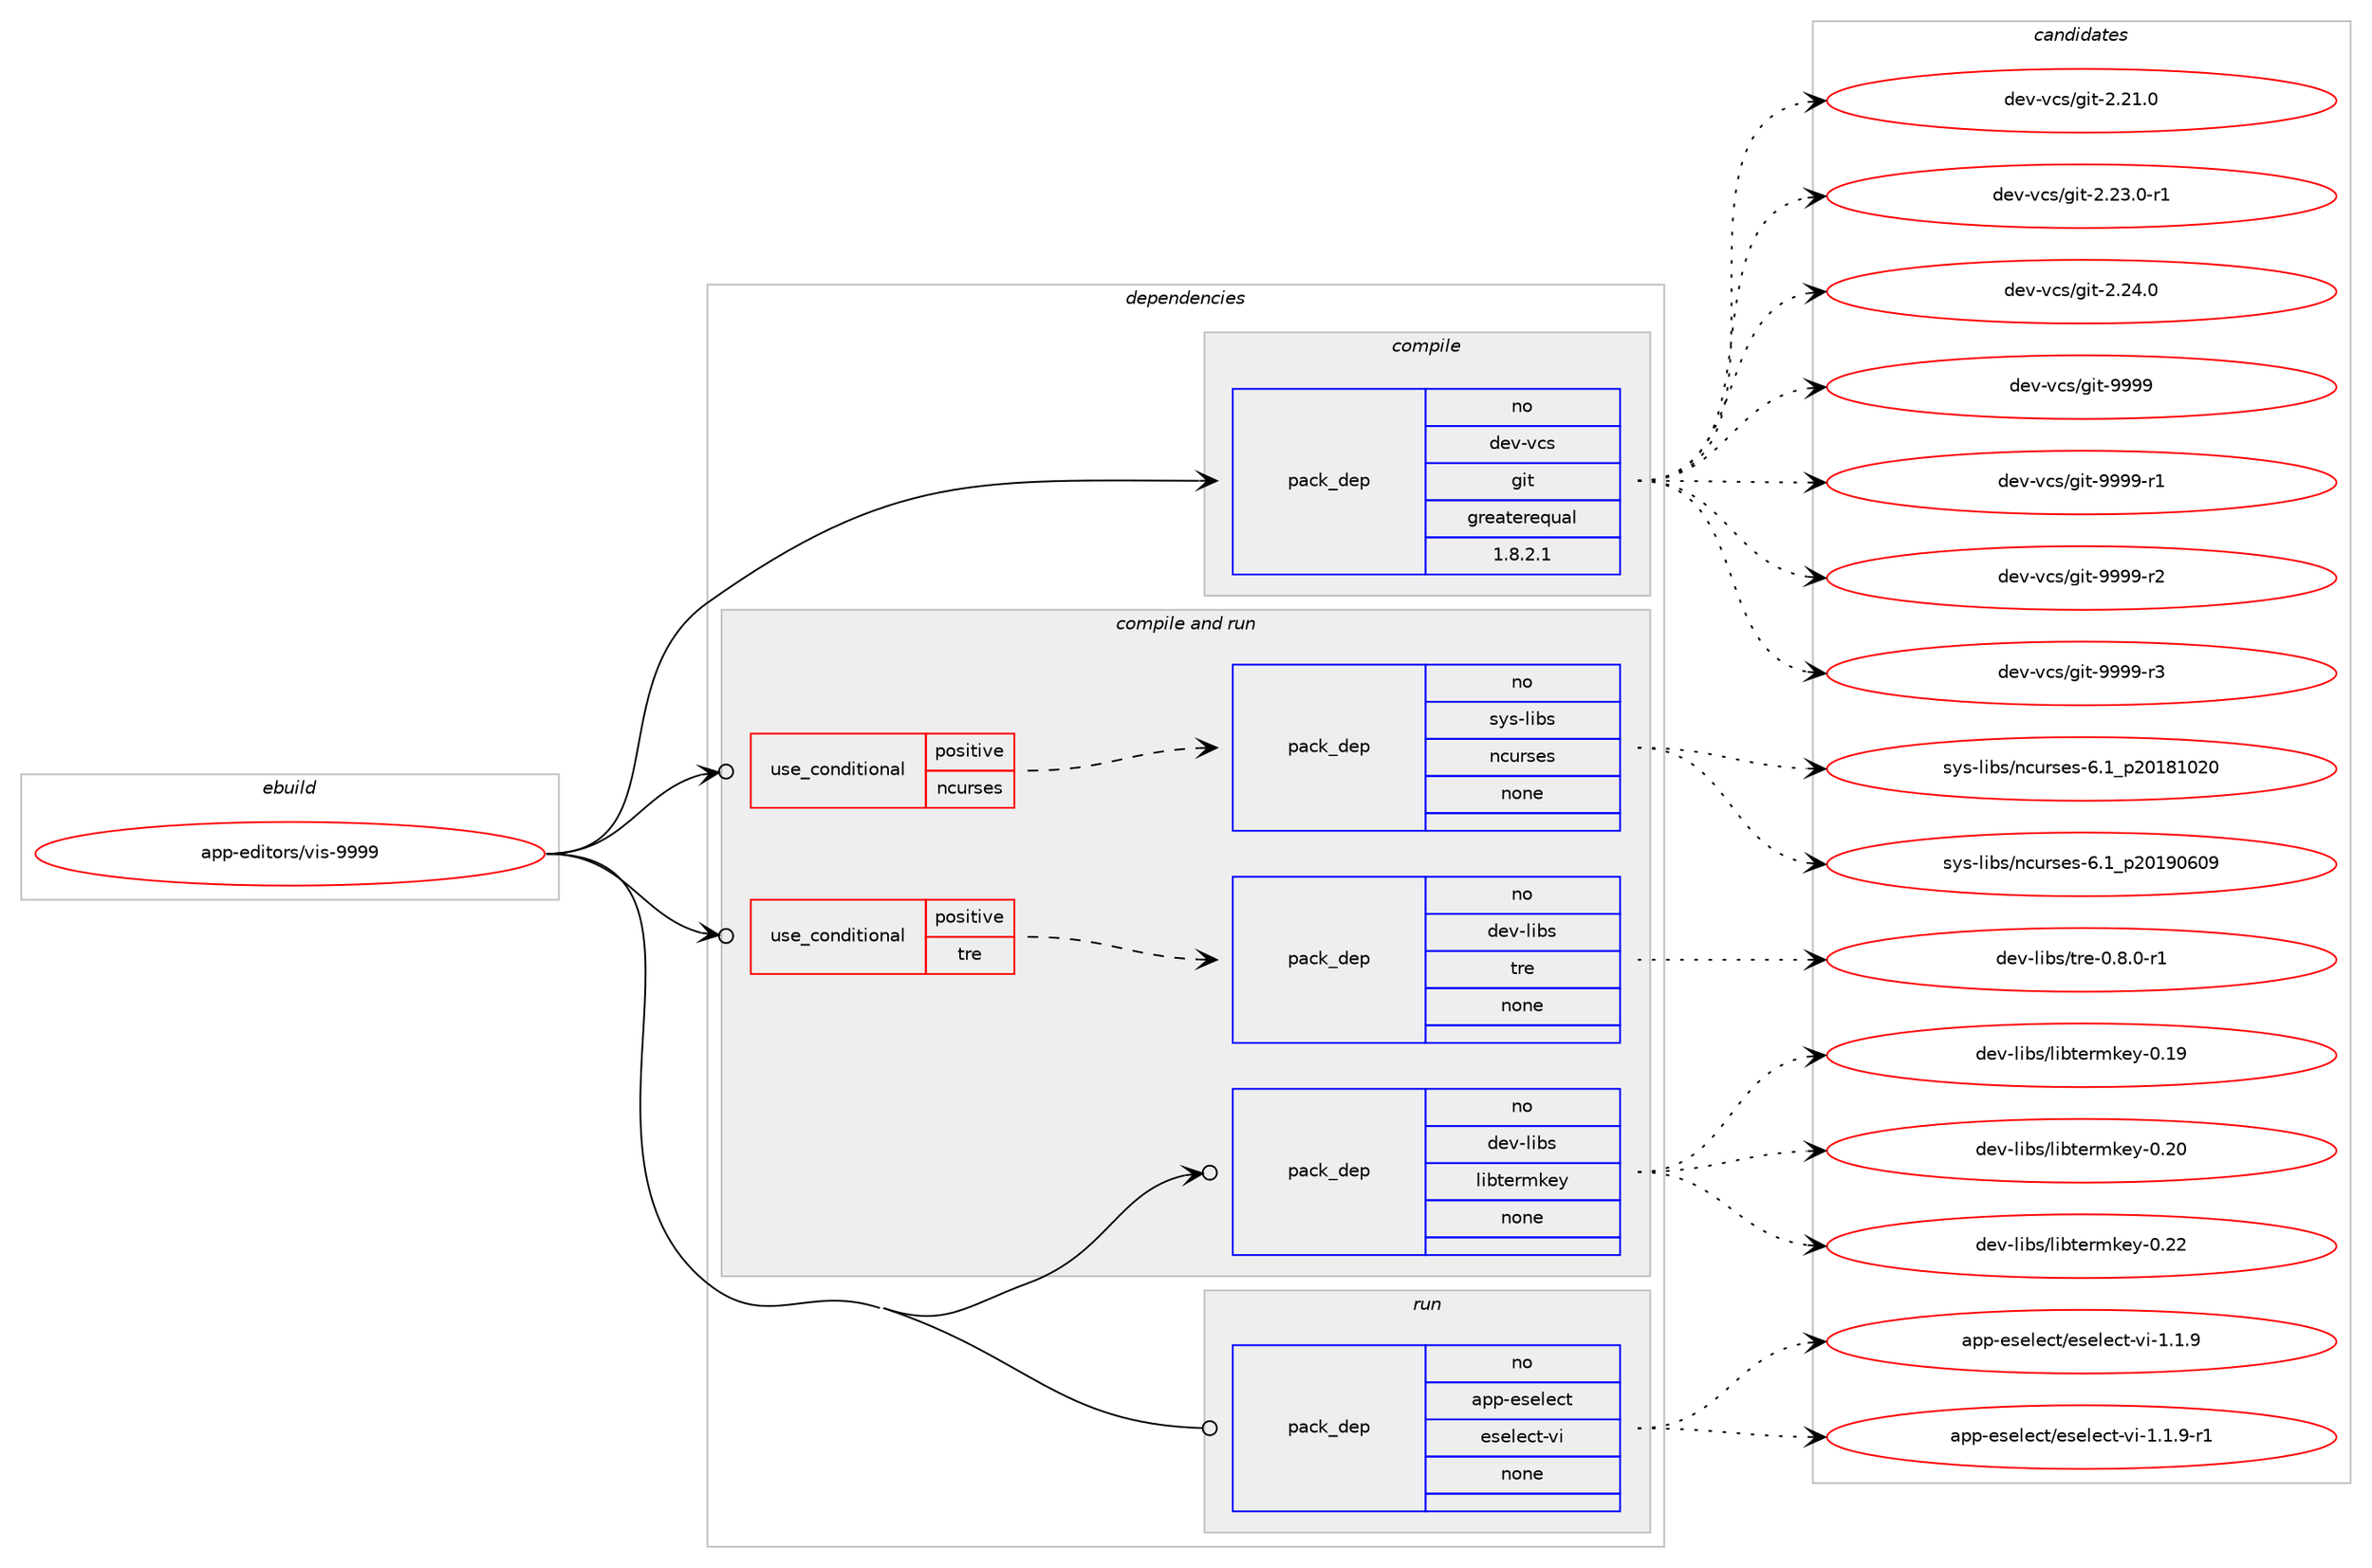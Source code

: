 digraph prolog {

# *************
# Graph options
# *************

newrank=true;
concentrate=true;
compound=true;
graph [rankdir=LR,fontname=Helvetica,fontsize=10,ranksep=1.5];#, ranksep=2.5, nodesep=0.2];
edge  [arrowhead=vee];
node  [fontname=Helvetica,fontsize=10];

# **********
# The ebuild
# **********

subgraph cluster_leftcol {
color=gray;
rank=same;
label=<<i>ebuild</i>>;
id [label="app-editors/vis-9999", color=red, width=4, href="../app-editors/vis-9999.svg"];
}

# ****************
# The dependencies
# ****************

subgraph cluster_midcol {
color=gray;
label=<<i>dependencies</i>>;
subgraph cluster_compile {
fillcolor="#eeeeee";
style=filled;
label=<<i>compile</i>>;
subgraph pack358570 {
dependency482271 [label=<<TABLE BORDER="0" CELLBORDER="1" CELLSPACING="0" CELLPADDING="4" WIDTH="220"><TR><TD ROWSPAN="6" CELLPADDING="30">pack_dep</TD></TR><TR><TD WIDTH="110">no</TD></TR><TR><TD>dev-vcs</TD></TR><TR><TD>git</TD></TR><TR><TD>greaterequal</TD></TR><TR><TD>1.8.2.1</TD></TR></TABLE>>, shape=none, color=blue];
}
id:e -> dependency482271:w [weight=20,style="solid",arrowhead="vee"];
}
subgraph cluster_compileandrun {
fillcolor="#eeeeee";
style=filled;
label=<<i>compile and run</i>>;
subgraph cond114918 {
dependency482272 [label=<<TABLE BORDER="0" CELLBORDER="1" CELLSPACING="0" CELLPADDING="4"><TR><TD ROWSPAN="3" CELLPADDING="10">use_conditional</TD></TR><TR><TD>positive</TD></TR><TR><TD>ncurses</TD></TR></TABLE>>, shape=none, color=red];
subgraph pack358571 {
dependency482273 [label=<<TABLE BORDER="0" CELLBORDER="1" CELLSPACING="0" CELLPADDING="4" WIDTH="220"><TR><TD ROWSPAN="6" CELLPADDING="30">pack_dep</TD></TR><TR><TD WIDTH="110">no</TD></TR><TR><TD>sys-libs</TD></TR><TR><TD>ncurses</TD></TR><TR><TD>none</TD></TR><TR><TD></TD></TR></TABLE>>, shape=none, color=blue];
}
dependency482272:e -> dependency482273:w [weight=20,style="dashed",arrowhead="vee"];
}
id:e -> dependency482272:w [weight=20,style="solid",arrowhead="odotvee"];
subgraph cond114919 {
dependency482274 [label=<<TABLE BORDER="0" CELLBORDER="1" CELLSPACING="0" CELLPADDING="4"><TR><TD ROWSPAN="3" CELLPADDING="10">use_conditional</TD></TR><TR><TD>positive</TD></TR><TR><TD>tre</TD></TR></TABLE>>, shape=none, color=red];
subgraph pack358572 {
dependency482275 [label=<<TABLE BORDER="0" CELLBORDER="1" CELLSPACING="0" CELLPADDING="4" WIDTH="220"><TR><TD ROWSPAN="6" CELLPADDING="30">pack_dep</TD></TR><TR><TD WIDTH="110">no</TD></TR><TR><TD>dev-libs</TD></TR><TR><TD>tre</TD></TR><TR><TD>none</TD></TR><TR><TD></TD></TR></TABLE>>, shape=none, color=blue];
}
dependency482274:e -> dependency482275:w [weight=20,style="dashed",arrowhead="vee"];
}
id:e -> dependency482274:w [weight=20,style="solid",arrowhead="odotvee"];
subgraph pack358573 {
dependency482276 [label=<<TABLE BORDER="0" CELLBORDER="1" CELLSPACING="0" CELLPADDING="4" WIDTH="220"><TR><TD ROWSPAN="6" CELLPADDING="30">pack_dep</TD></TR><TR><TD WIDTH="110">no</TD></TR><TR><TD>dev-libs</TD></TR><TR><TD>libtermkey</TD></TR><TR><TD>none</TD></TR><TR><TD></TD></TR></TABLE>>, shape=none, color=blue];
}
id:e -> dependency482276:w [weight=20,style="solid",arrowhead="odotvee"];
}
subgraph cluster_run {
fillcolor="#eeeeee";
style=filled;
label=<<i>run</i>>;
subgraph pack358574 {
dependency482277 [label=<<TABLE BORDER="0" CELLBORDER="1" CELLSPACING="0" CELLPADDING="4" WIDTH="220"><TR><TD ROWSPAN="6" CELLPADDING="30">pack_dep</TD></TR><TR><TD WIDTH="110">no</TD></TR><TR><TD>app-eselect</TD></TR><TR><TD>eselect-vi</TD></TR><TR><TD>none</TD></TR><TR><TD></TD></TR></TABLE>>, shape=none, color=blue];
}
id:e -> dependency482277:w [weight=20,style="solid",arrowhead="odot"];
}
}

# **************
# The candidates
# **************

subgraph cluster_choices {
rank=same;
color=gray;
label=<<i>candidates</i>>;

subgraph choice358570 {
color=black;
nodesep=1;
choice10010111845118991154710310511645504650494648 [label="dev-vcs/git-2.21.0", color=red, width=4,href="../dev-vcs/git-2.21.0.svg"];
choice100101118451189911547103105116455046505146484511449 [label="dev-vcs/git-2.23.0-r1", color=red, width=4,href="../dev-vcs/git-2.23.0-r1.svg"];
choice10010111845118991154710310511645504650524648 [label="dev-vcs/git-2.24.0", color=red, width=4,href="../dev-vcs/git-2.24.0.svg"];
choice1001011184511899115471031051164557575757 [label="dev-vcs/git-9999", color=red, width=4,href="../dev-vcs/git-9999.svg"];
choice10010111845118991154710310511645575757574511449 [label="dev-vcs/git-9999-r1", color=red, width=4,href="../dev-vcs/git-9999-r1.svg"];
choice10010111845118991154710310511645575757574511450 [label="dev-vcs/git-9999-r2", color=red, width=4,href="../dev-vcs/git-9999-r2.svg"];
choice10010111845118991154710310511645575757574511451 [label="dev-vcs/git-9999-r3", color=red, width=4,href="../dev-vcs/git-9999-r3.svg"];
dependency482271:e -> choice10010111845118991154710310511645504650494648:w [style=dotted,weight="100"];
dependency482271:e -> choice100101118451189911547103105116455046505146484511449:w [style=dotted,weight="100"];
dependency482271:e -> choice10010111845118991154710310511645504650524648:w [style=dotted,weight="100"];
dependency482271:e -> choice1001011184511899115471031051164557575757:w [style=dotted,weight="100"];
dependency482271:e -> choice10010111845118991154710310511645575757574511449:w [style=dotted,weight="100"];
dependency482271:e -> choice10010111845118991154710310511645575757574511450:w [style=dotted,weight="100"];
dependency482271:e -> choice10010111845118991154710310511645575757574511451:w [style=dotted,weight="100"];
}
subgraph choice358571 {
color=black;
nodesep=1;
choice1151211154510810598115471109911711411510111545544649951125048495649485048 [label="sys-libs/ncurses-6.1_p20181020", color=red, width=4,href="../sys-libs/ncurses-6.1_p20181020.svg"];
choice1151211154510810598115471109911711411510111545544649951125048495748544857 [label="sys-libs/ncurses-6.1_p20190609", color=red, width=4,href="../sys-libs/ncurses-6.1_p20190609.svg"];
dependency482273:e -> choice1151211154510810598115471109911711411510111545544649951125048495649485048:w [style=dotted,weight="100"];
dependency482273:e -> choice1151211154510810598115471109911711411510111545544649951125048495748544857:w [style=dotted,weight="100"];
}
subgraph choice358572 {
color=black;
nodesep=1;
choice1001011184510810598115471161141014548465646484511449 [label="dev-libs/tre-0.8.0-r1", color=red, width=4,href="../dev-libs/tre-0.8.0-r1.svg"];
dependency482275:e -> choice1001011184510810598115471161141014548465646484511449:w [style=dotted,weight="100"];
}
subgraph choice358573 {
color=black;
nodesep=1;
choice100101118451081059811547108105981161011141091071011214548464957 [label="dev-libs/libtermkey-0.19", color=red, width=4,href="../dev-libs/libtermkey-0.19.svg"];
choice100101118451081059811547108105981161011141091071011214548465048 [label="dev-libs/libtermkey-0.20", color=red, width=4,href="../dev-libs/libtermkey-0.20.svg"];
choice100101118451081059811547108105981161011141091071011214548465050 [label="dev-libs/libtermkey-0.22", color=red, width=4,href="../dev-libs/libtermkey-0.22.svg"];
dependency482276:e -> choice100101118451081059811547108105981161011141091071011214548464957:w [style=dotted,weight="100"];
dependency482276:e -> choice100101118451081059811547108105981161011141091071011214548465048:w [style=dotted,weight="100"];
dependency482276:e -> choice100101118451081059811547108105981161011141091071011214548465050:w [style=dotted,weight="100"];
}
subgraph choice358574 {
color=black;
nodesep=1;
choice971121124510111510110810199116471011151011081019911645118105454946494657 [label="app-eselect/eselect-vi-1.1.9", color=red, width=4,href="../app-eselect/eselect-vi-1.1.9.svg"];
choice9711211245101115101108101991164710111510110810199116451181054549464946574511449 [label="app-eselect/eselect-vi-1.1.9-r1", color=red, width=4,href="../app-eselect/eselect-vi-1.1.9-r1.svg"];
dependency482277:e -> choice971121124510111510110810199116471011151011081019911645118105454946494657:w [style=dotted,weight="100"];
dependency482277:e -> choice9711211245101115101108101991164710111510110810199116451181054549464946574511449:w [style=dotted,weight="100"];
}
}

}

